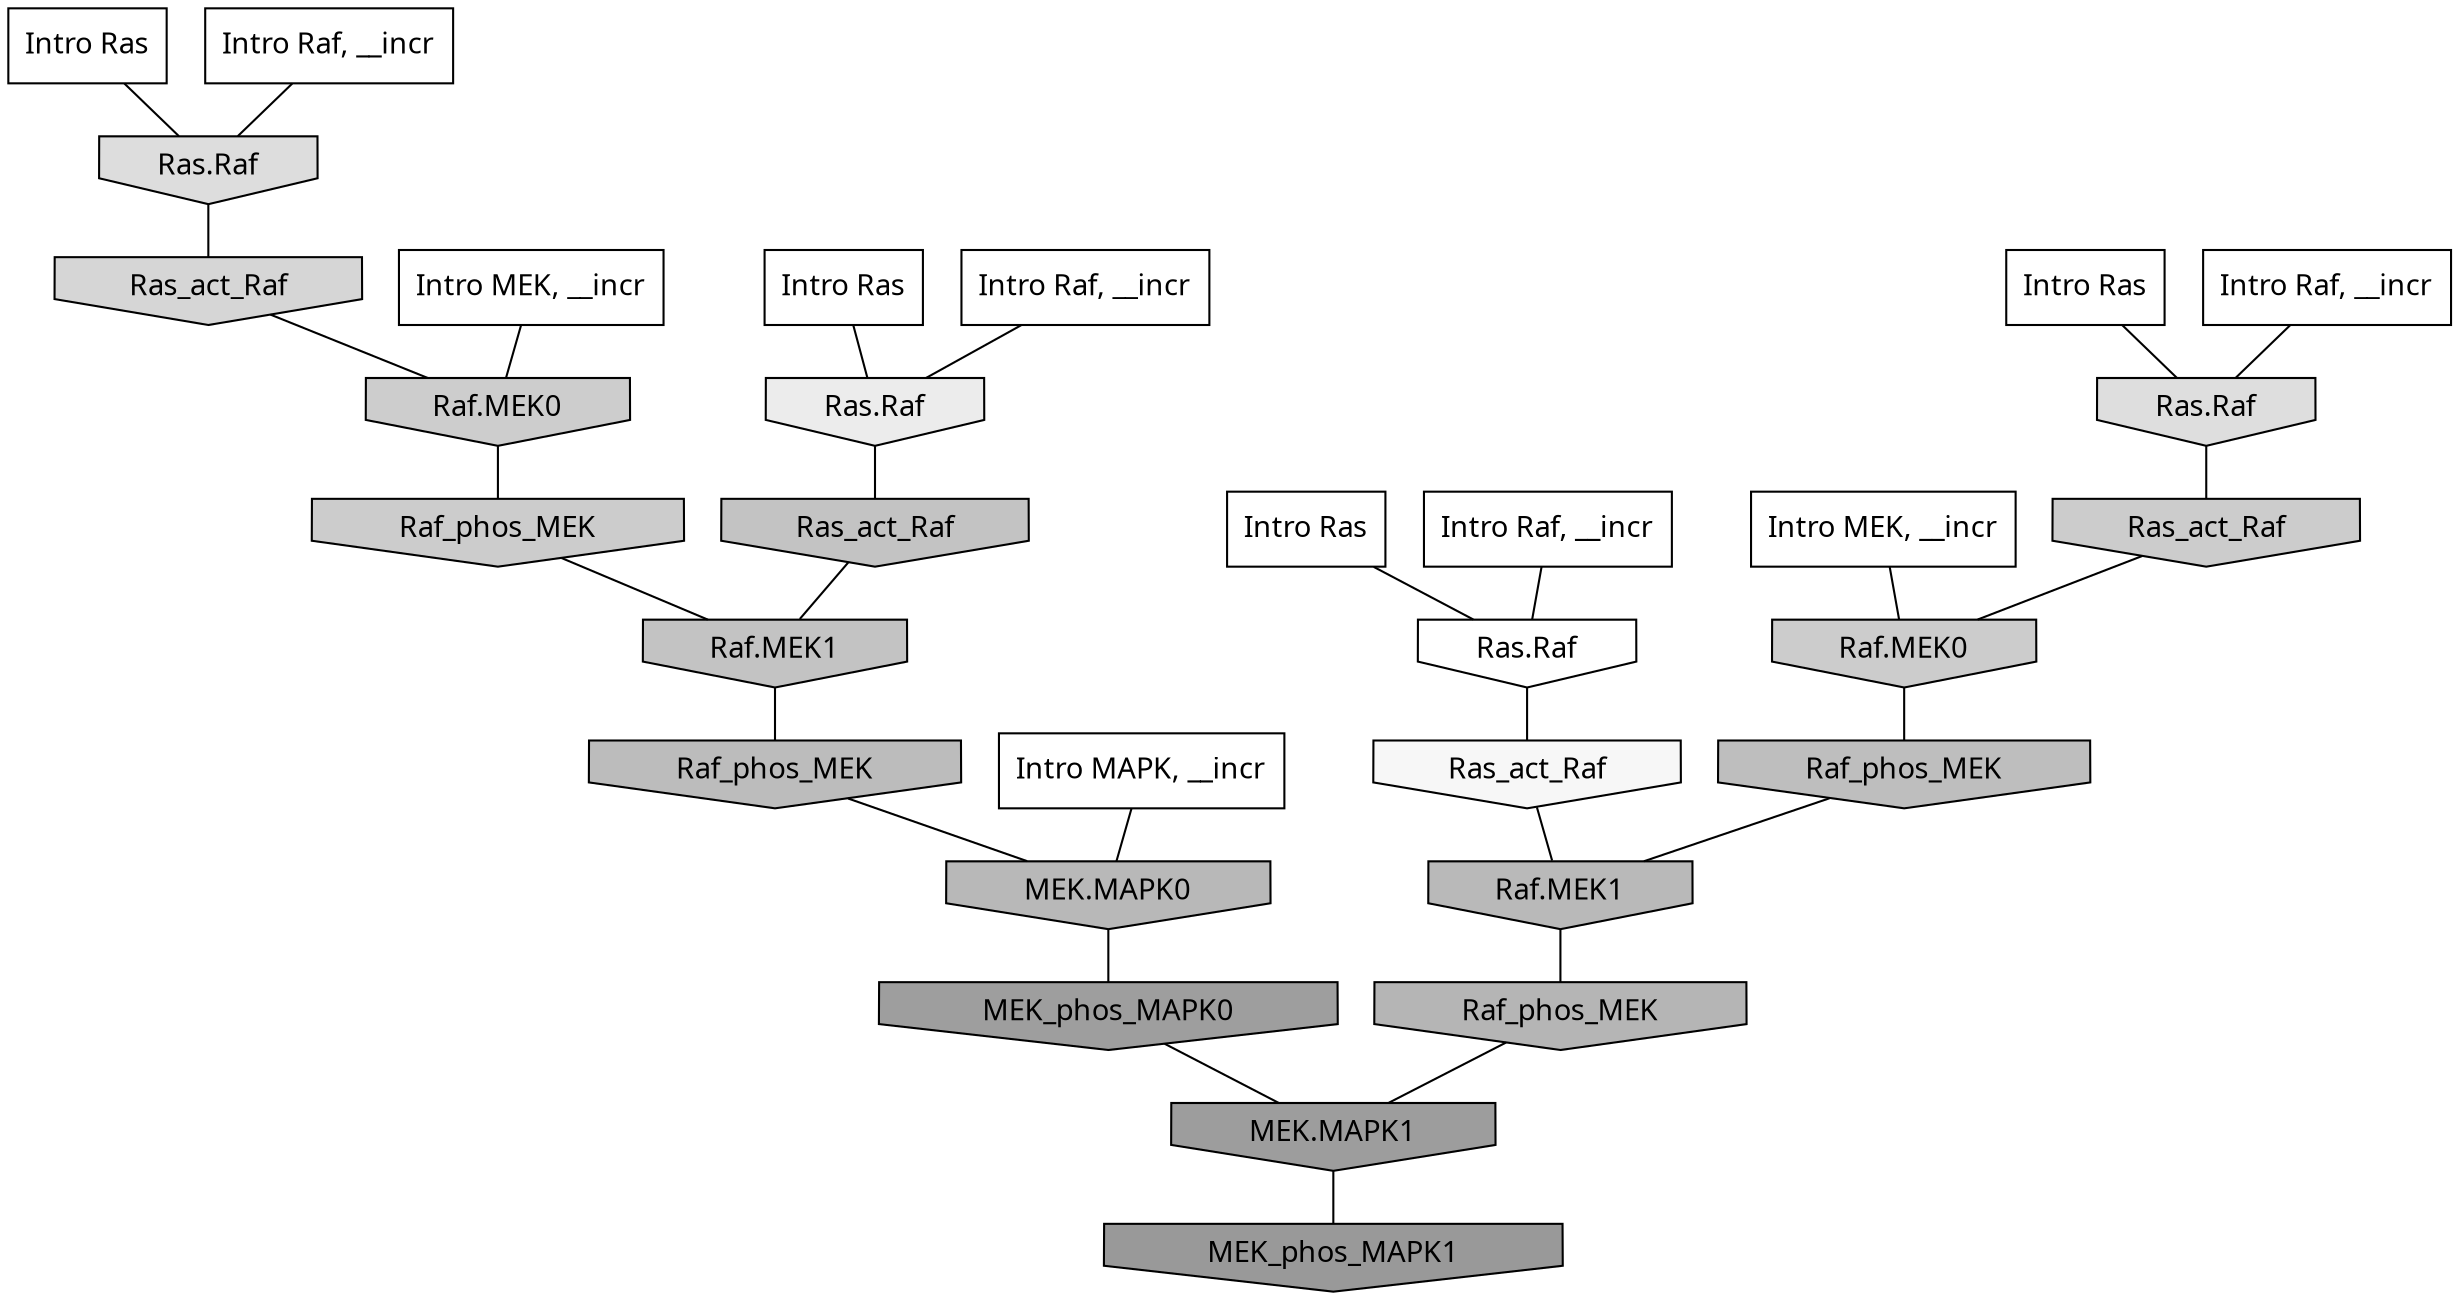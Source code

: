 digraph G{
  rankdir="TB";
  ranksep=0.30;
  node [fontname="CMU Serif"];
  edge [fontname="CMU Serif"];
  
  3 [label="Intro Ras", shape=rectangle, style=filled, fillcolor="0.000 0.000 1.000"]
  
  35 [label="Intro Ras", shape=rectangle, style=filled, fillcolor="0.000 0.000 1.000"]
  
  62 [label="Intro Ras", shape=rectangle, style=filled, fillcolor="0.000 0.000 1.000"]
  
  75 [label="Intro Ras", shape=rectangle, style=filled, fillcolor="0.000 0.000 1.000"]
  
  364 [label="Intro Raf, __incr", shape=rectangle, style=filled, fillcolor="0.000 0.000 1.000"]
  
  495 [label="Intro Raf, __incr", shape=rectangle, style=filled, fillcolor="0.000 0.000 1.000"]
  
  510 [label="Intro Raf, __incr", shape=rectangle, style=filled, fillcolor="0.000 0.000 1.000"]
  
  1009 [label="Intro Raf, __incr", shape=rectangle, style=filled, fillcolor="0.000 0.000 1.000"]
  
  1878 [label="Intro MEK, __incr", shape=rectangle, style=filled, fillcolor="0.000 0.000 1.000"]
  
  2036 [label="Intro MEK, __incr", shape=rectangle, style=filled, fillcolor="0.000 0.000 1.000"]
  
  2926 [label="Intro MAPK, __incr", shape=rectangle, style=filled, fillcolor="0.000 0.000 1.000"]
  
  3245 [label="Ras.Raf", shape=invhouse, style=filled, fillcolor="0.000 0.000 1.000"]
  
  3524 [label="Ras_act_Raf", shape=invhouse, style=filled, fillcolor="0.000 0.000 0.968"]
  
  4112 [label="Ras.Raf", shape=invhouse, style=filled, fillcolor="0.000 0.000 0.923"]
  
  4951 [label="Ras.Raf", shape=invhouse, style=filled, fillcolor="0.000 0.000 0.871"]
  
  5023 [label="Ras.Raf", shape=invhouse, style=filled, fillcolor="0.000 0.000 0.866"]
  
  5531 [label="Ras_act_Raf", shape=invhouse, style=filled, fillcolor="0.000 0.000 0.838"]
  
  6214 [label="Raf.MEK0", shape=invhouse, style=filled, fillcolor="0.000 0.000 0.804"]
  
  6323 [label="Ras_act_Raf", shape=invhouse, style=filled, fillcolor="0.000 0.000 0.800"]
  
  6327 [label="Raf.MEK0", shape=invhouse, style=filled, fillcolor="0.000 0.000 0.800"]
  
  6392 [label="Raf_phos_MEK", shape=invhouse, style=filled, fillcolor="0.000 0.000 0.797"]
  
  7442 [label="Ras_act_Raf", shape=invhouse, style=filled, fillcolor="0.000 0.000 0.762"]
  
  7444 [label="Raf.MEK1", shape=invhouse, style=filled, fillcolor="0.000 0.000 0.762"]
  
  8071 [label="Raf_phos_MEK", shape=invhouse, style=filled, fillcolor="0.000 0.000 0.743"]
  
  8385 [label="Raf_phos_MEK", shape=invhouse, style=filled, fillcolor="0.000 0.000 0.735"]
  
  8759 [label="Raf.MEK1", shape=invhouse, style=filled, fillcolor="0.000 0.000 0.725"]
  
  8901 [label="MEK.MAPK0", shape=invhouse, style=filled, fillcolor="0.000 0.000 0.720"]
  
  9297 [label="Raf_phos_MEK", shape=invhouse, style=filled, fillcolor="0.000 0.000 0.710"]
  
  14937 [label="MEK_phos_MAPK0", shape=invhouse, style=filled, fillcolor="0.000 0.000 0.618"]
  
  14939 [label="MEK.MAPK1", shape=invhouse, style=filled, fillcolor="0.000 0.000 0.617"]
  
  15950 [label="MEK_phos_MAPK1", shape=invhouse, style=filled, fillcolor="0.000 0.000 0.600"]
  
  
  14939 -> 15950 [dir=none, color="0.000 0.000 0.000"] 
  14937 -> 14939 [dir=none, color="0.000 0.000 0.000"] 
  9297 -> 14939 [dir=none, color="0.000 0.000 0.000"] 
  8901 -> 14937 [dir=none, color="0.000 0.000 0.000"] 
  8759 -> 9297 [dir=none, color="0.000 0.000 0.000"] 
  8385 -> 8901 [dir=none, color="0.000 0.000 0.000"] 
  8071 -> 8759 [dir=none, color="0.000 0.000 0.000"] 
  7444 -> 8385 [dir=none, color="0.000 0.000 0.000"] 
  7442 -> 7444 [dir=none, color="0.000 0.000 0.000"] 
  6392 -> 7444 [dir=none, color="0.000 0.000 0.000"] 
  6327 -> 8071 [dir=none, color="0.000 0.000 0.000"] 
  6323 -> 6327 [dir=none, color="0.000 0.000 0.000"] 
  6214 -> 6392 [dir=none, color="0.000 0.000 0.000"] 
  5531 -> 6214 [dir=none, color="0.000 0.000 0.000"] 
  5023 -> 5531 [dir=none, color="0.000 0.000 0.000"] 
  4951 -> 6323 [dir=none, color="0.000 0.000 0.000"] 
  4112 -> 7442 [dir=none, color="0.000 0.000 0.000"] 
  3524 -> 8759 [dir=none, color="0.000 0.000 0.000"] 
  3245 -> 3524 [dir=none, color="0.000 0.000 0.000"] 
  2926 -> 8901 [dir=none, color="0.000 0.000 0.000"] 
  2036 -> 6214 [dir=none, color="0.000 0.000 0.000"] 
  1878 -> 6327 [dir=none, color="0.000 0.000 0.000"] 
  1009 -> 4112 [dir=none, color="0.000 0.000 0.000"] 
  510 -> 4951 [dir=none, color="0.000 0.000 0.000"] 
  495 -> 3245 [dir=none, color="0.000 0.000 0.000"] 
  364 -> 5023 [dir=none, color="0.000 0.000 0.000"] 
  75 -> 4112 [dir=none, color="0.000 0.000 0.000"] 
  62 -> 3245 [dir=none, color="0.000 0.000 0.000"] 
  35 -> 4951 [dir=none, color="0.000 0.000 0.000"] 
  3 -> 5023 [dir=none, color="0.000 0.000 0.000"] 
  
  }
